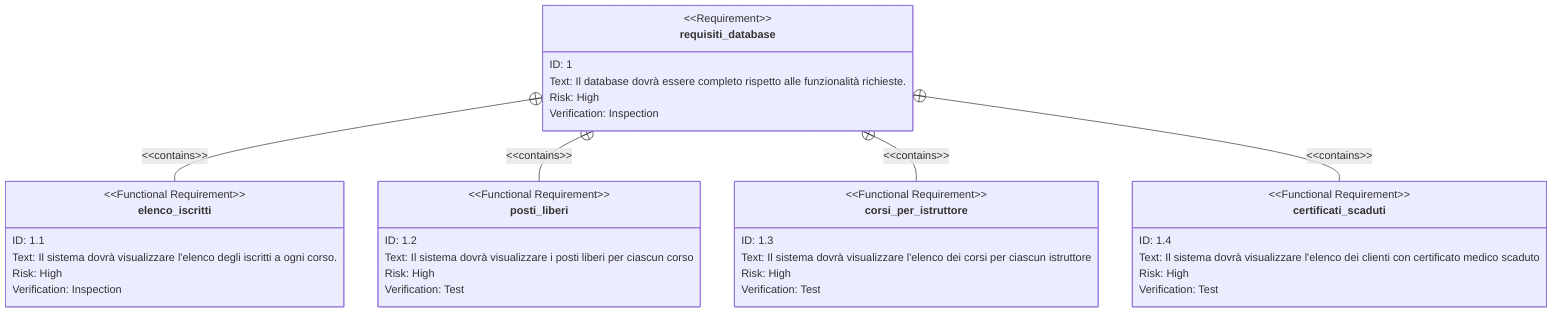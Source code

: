 requirementDiagram

requirement requisiti_database {
    id: 1
    text: Il database dovrà essere completo rispetto alle funzionalità richieste.
    risk: high
    verifymethod: inspection
}

functionalRequirement elenco_iscritti  {
 id: 1.1
 text: Il sistema dovrà visualizzare l'elenco degli iscritti a ogni corso.
 risk: high
 verifymethod: inspection
}

functionalRequirement posti_liberi {
    id: 1.2
    text: Il sistema dovrà visualizzare i posti liberi per ciascun corso
    risk: high
    verifyMethod: test
}

functionalRequirement corsi_per_istruttore {
    id: 1.3
    text: Il sistema dovrà visualizzare l'elenco dei corsi per ciascun istruttore
    risk: high
    verifyMethod: test
}

functionalRequirement certificati_scaduti {
    id: 1.4
    text: Il sistema dovrà visualizzare l'elenco dei clienti con certificato medico scaduto
    risk: high
    verifyMethod: test
}

 requisiti_database - contains -> elenco_iscritti
 requisiti_database - contains -> posti_liberi
 requisiti_database - contains -> corsi_per_istruttore
 requisiti_database - contains -> certificati_scaduti